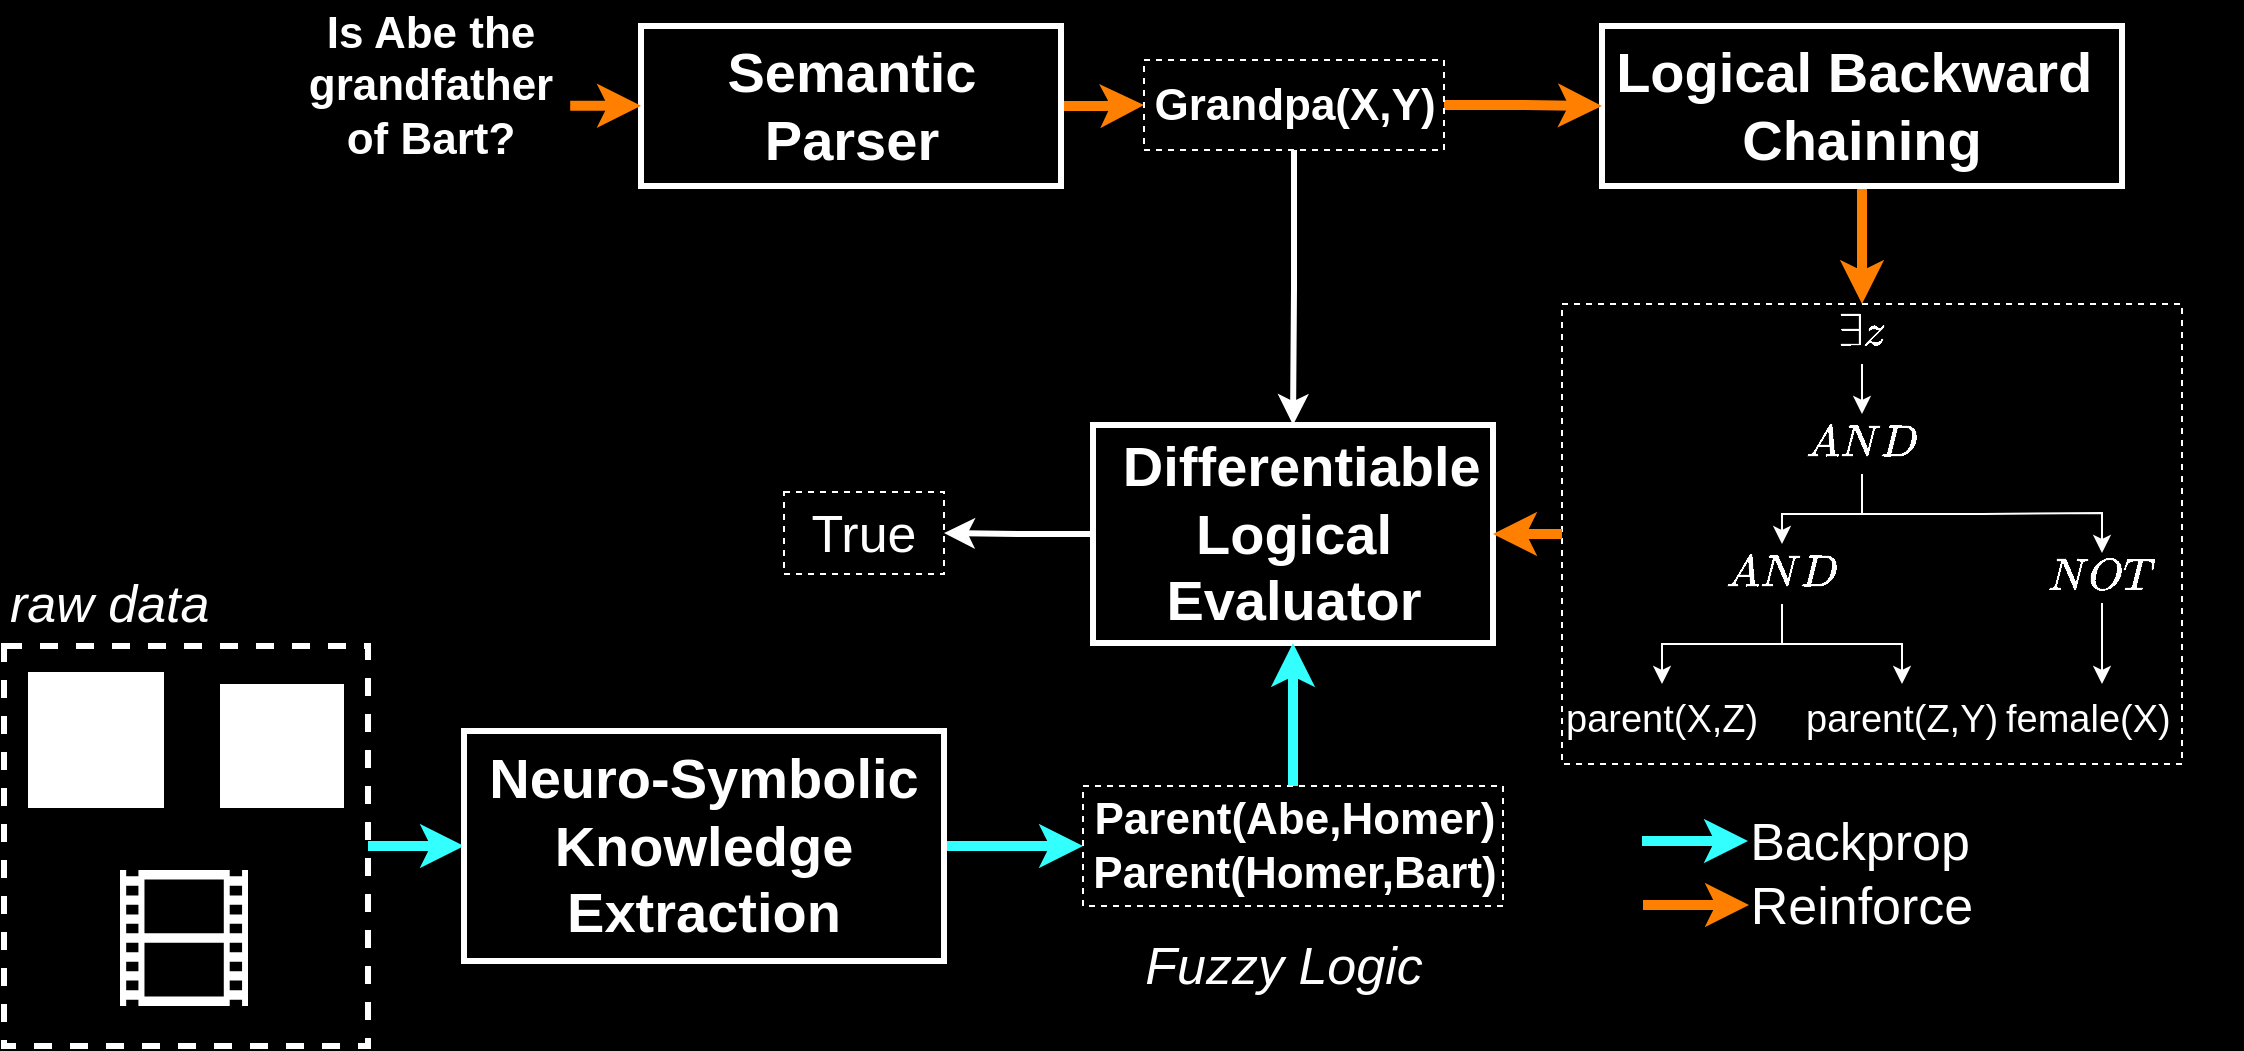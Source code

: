 <mxfile version="11.0.1" type="github"><diagram id="plw-VcRTVLMAbV0JPGE9" name="Page-1"><mxGraphModel dx="2794" dy="1083" grid="1" gridSize="10" guides="1" tooltips="1" connect="1" arrows="1" fold="1" page="1" pageScale="1" pageWidth="1100" pageHeight="850" background="#000000" math="1" shadow="0"><root><mxCell id="0"/><mxCell id="1" parent="0"/><mxCell id="OqlI1dgUHNDwAzk7WXVR-49" style="edgeStyle=orthogonalEdgeStyle;rounded=0;orthogonalLoop=1;jettySize=auto;html=1;exitX=1;exitY=0.5;exitDx=0;exitDy=0;strokeColor=#33FFFF;strokeWidth=5;fontSize=22;fontColor=#FFFFFF;" edge="1" parent="1" source="OqlI1dgUHNDwAzk7WXVR-20" target="OqlI1dgUHNDwAzk7WXVR-2"><mxGeometry relative="1" as="geometry"/></mxCell><mxCell id="OqlI1dgUHNDwAzk7WXVR-20" value="" style="rounded=0;whiteSpace=wrap;html=1;strokeColor=#FFFFFF;strokeWidth=3;fillColor=none;fontSize=28;dashed=1;" vertex="1" parent="1"><mxGeometry x="-140" y="460" width="182" height="200" as="geometry"/></mxCell><mxCell id="OqlI1dgUHNDwAzk7WXVR-63" style="edgeStyle=orthogonalEdgeStyle;rounded=0;orthogonalLoop=1;jettySize=auto;html=1;exitX=1;exitY=0.5;exitDx=0;exitDy=0;entryX=0;entryY=0.5;entryDx=0;entryDy=0;strokeColor=#33FFFF;strokeWidth=5;fontSize=26;fontColor=#FFFFFF;" edge="1" parent="1" source="OqlI1dgUHNDwAzk7WXVR-2" target="OqlI1dgUHNDwAzk7WXVR-60"><mxGeometry relative="1" as="geometry"/></mxCell><mxCell id="OqlI1dgUHNDwAzk7WXVR-2" value="&lt;b style=&quot;font-size: 28px;&quot;&gt;&lt;font style=&quot;font-size: 28px;&quot; color=&quot;#FFFFFF&quot;&gt;Neuro-Symbolic Knowledge Extraction&lt;br style=&quot;font-size: 28px;&quot;&gt;&lt;/font&gt;&lt;/b&gt;" style="rounded=0;whiteSpace=wrap;html=1;strokeColor=#FFFFFF;fillColor=none;strokeWidth=3;fontSize=28;" vertex="1" parent="1"><mxGeometry x="90" y="502.5" width="240" height="115" as="geometry"/></mxCell><mxCell id="OqlI1dgUHNDwAzk7WXVR-52" style="edgeStyle=orthogonalEdgeStyle;rounded=0;orthogonalLoop=1;jettySize=auto;html=1;exitX=1;exitY=0.5;exitDx=0;exitDy=0;entryX=0;entryY=0.5;entryDx=0;entryDy=0;strokeColor=#FF8000;strokeWidth=5;fontSize=22;fontColor=#FFFFFF;" edge="1" parent="1" source="OqlI1dgUHNDwAzk7WXVR-22" target="OqlI1dgUHNDwAzk7WXVR-50"><mxGeometry relative="1" as="geometry"/></mxCell><mxCell id="OqlI1dgUHNDwAzk7WXVR-22" value="&lt;font color=&quot;#FFFFFF&quot;&gt;&lt;b&gt;Semantic Parser&lt;/b&gt;&lt;/font&gt;&lt;b style=&quot;font-size: 28px&quot;&gt;&lt;font style=&quot;font-size: 28px&quot; color=&quot;#FFFFFF&quot;&gt;&lt;br style=&quot;font-size: 28px&quot;&gt;&lt;/font&gt;&lt;/b&gt;" style="rounded=0;whiteSpace=wrap;html=1;strokeColor=#FFFFFF;fillColor=none;strokeWidth=3;fontSize=28;" vertex="1" parent="1"><mxGeometry x="178.5" y="150" width="210" height="80" as="geometry"/></mxCell><mxCell id="OqlI1dgUHNDwAzk7WXVR-48" style="edgeStyle=orthogonalEdgeStyle;rounded=0;orthogonalLoop=1;jettySize=auto;html=1;exitX=0.5;exitY=1;exitDx=0;exitDy=0;entryX=0.5;entryY=0;entryDx=0;entryDy=0;strokeColor=#FF8000;strokeWidth=5;fontSize=22;fontColor=#FFFFFF;" edge="1" parent="1" source="OqlI1dgUHNDwAzk7WXVR-23" target="OqlI1dgUHNDwAzk7WXVR-27"><mxGeometry relative="1" as="geometry"/></mxCell><mxCell id="OqlI1dgUHNDwAzk7WXVR-23" value="&lt;font color=&quot;#FFFFFF&quot;&gt;&lt;b&gt;Logical Backward&amp;nbsp; Chaining&lt;/b&gt;&lt;/font&gt;&lt;b style=&quot;font-size: 28px&quot;&gt;&lt;font style=&quot;font-size: 28px&quot; color=&quot;#FFFFFF&quot;&gt;&lt;br style=&quot;font-size: 28px&quot;&gt;&lt;/font&gt;&lt;/b&gt;" style="rounded=0;whiteSpace=wrap;html=1;strokeColor=#FFFFFF;fillColor=none;strokeWidth=3;fontSize=28;" vertex="1" parent="1"><mxGeometry x="659" y="150" width="260" height="80" as="geometry"/></mxCell><mxCell id="OqlI1dgUHNDwAzk7WXVR-59" style="edgeStyle=orthogonalEdgeStyle;rounded=0;orthogonalLoop=1;jettySize=auto;html=1;exitX=0;exitY=0.5;exitDx=0;exitDy=0;entryX=1;entryY=0.5;entryDx=0;entryDy=0;strokeColor=#FFFFFF;strokeWidth=3;fontSize=26;fontColor=#FFFFFF;" edge="1" parent="1" source="OqlI1dgUHNDwAzk7WXVR-24" target="OqlI1dgUHNDwAzk7WXVR-58"><mxGeometry relative="1" as="geometry"/></mxCell><mxCell id="OqlI1dgUHNDwAzk7WXVR-24" value="&lt;font color=&quot;#FFFFFF&quot;&gt;&lt;b&gt;&amp;nbsp;Differentiable Logical Evaluator&lt;br&gt;&lt;/b&gt;&lt;/font&gt;" style="rounded=0;whiteSpace=wrap;html=1;strokeColor=#FFFFFF;fillColor=none;strokeWidth=3;fontSize=28;" vertex="1" parent="1"><mxGeometry x="404.5" y="349.5" width="200" height="109" as="geometry"/></mxCell><mxCell id="OqlI1dgUHNDwAzk7WXVR-25" value="Is Abe the &lt;br&gt;grandfather &lt;br&gt;of Bart?" style="text;html=1;fontSize=22;fontColor=#FFFFFF;fontStyle=1;align=center;verticalAlign=middle;" vertex="1" parent="1"><mxGeometry x="7" y="137.5" width="132" height="85" as="geometry"/></mxCell><mxCell id="OqlI1dgUHNDwAzk7WXVR-26" value="" style="group;dashed=1;strokeColor=none;fontColor=#FFFFFF;" vertex="1" connectable="0" parent="1"><mxGeometry x="639" y="289" width="340" height="280" as="geometry"/></mxCell><mxCell id="OqlI1dgUHNDwAzk7WXVR-27" value="$$\exists z $$" style="rounded=0;whiteSpace=wrap;html=1;fillColor=none;fontSize=19;strokeColor=none;fontColor=#FFFFFF;" vertex="1" parent="OqlI1dgUHNDwAzk7WXVR-26"><mxGeometry x="130" width="40" height="30" as="geometry"/></mxCell><mxCell id="OqlI1dgUHNDwAzk7WXVR-28" value="$$AND $$" style="rounded=0;whiteSpace=wrap;html=1;fillColor=none;fontSize=19;strokeColor=none;fontColor=#FFFFFF;" vertex="1" parent="OqlI1dgUHNDwAzk7WXVR-26"><mxGeometry x="130" y="55" width="40" height="30" as="geometry"/></mxCell><mxCell id="OqlI1dgUHNDwAzk7WXVR-29" style="edgeStyle=orthogonalEdgeStyle;rounded=0;orthogonalLoop=1;jettySize=auto;html=1;exitX=0.5;exitY=1;exitDx=0;exitDy=0;entryX=0.5;entryY=0;entryDx=0;entryDy=0;fontSize=19;strokeColor=#FFFFFF;fontColor=#FFFFFF;" edge="1" parent="OqlI1dgUHNDwAzk7WXVR-26" source="OqlI1dgUHNDwAzk7WXVR-27" target="OqlI1dgUHNDwAzk7WXVR-28"><mxGeometry relative="1" as="geometry"/></mxCell><mxCell id="OqlI1dgUHNDwAzk7WXVR-30" value="$$AND $$" style="rounded=0;whiteSpace=wrap;html=1;fillColor=none;fontSize=19;strokeColor=none;fontColor=#FFFFFF;" vertex="1" parent="OqlI1dgUHNDwAzk7WXVR-26"><mxGeometry x="90" y="120" width="40" height="30" as="geometry"/></mxCell><mxCell id="OqlI1dgUHNDwAzk7WXVR-31" style="edgeStyle=orthogonalEdgeStyle;rounded=0;orthogonalLoop=1;jettySize=auto;html=1;exitX=0.5;exitY=1;exitDx=0;exitDy=0;entryX=0.5;entryY=0;entryDx=0;entryDy=0;fontSize=19;strokeColor=#FFFFFF;fontColor=#FFFFFF;" edge="1" parent="OqlI1dgUHNDwAzk7WXVR-26" source="OqlI1dgUHNDwAzk7WXVR-28" target="OqlI1dgUHNDwAzk7WXVR-30"><mxGeometry relative="1" as="geometry"/></mxCell><mxCell id="OqlI1dgUHNDwAzk7WXVR-32" value="parent(X,Z)" style="text;html=1;fontSize=19;strokeColor=none;fontColor=#FFFFFF;" vertex="1" parent="OqlI1dgUHNDwAzk7WXVR-26"><mxGeometry y="190" width="100" height="40" as="geometry"/></mxCell><mxCell id="OqlI1dgUHNDwAzk7WXVR-33" style="edgeStyle=orthogonalEdgeStyle;rounded=0;orthogonalLoop=1;jettySize=auto;html=1;exitX=0.5;exitY=1;exitDx=0;exitDy=0;entryX=0.5;entryY=0;entryDx=0;entryDy=0;fontSize=19;strokeColor=#FFFFFF;fontColor=#FFFFFF;" edge="1" parent="OqlI1dgUHNDwAzk7WXVR-26" source="OqlI1dgUHNDwAzk7WXVR-30" target="OqlI1dgUHNDwAzk7WXVR-32"><mxGeometry relative="1" as="geometry"/></mxCell><mxCell id="OqlI1dgUHNDwAzk7WXVR-34" value="parent(Z,Y)" style="text;html=1;fontSize=19;strokeColor=none;fontColor=#FFFFFF;" vertex="1" parent="OqlI1dgUHNDwAzk7WXVR-26"><mxGeometry x="120" y="190" width="100" height="40" as="geometry"/></mxCell><mxCell id="OqlI1dgUHNDwAzk7WXVR-35" style="edgeStyle=orthogonalEdgeStyle;rounded=0;orthogonalLoop=1;jettySize=auto;html=1;exitX=0.5;exitY=1;exitDx=0;exitDy=0;entryX=0.5;entryY=0;entryDx=0;entryDy=0;fontSize=19;strokeColor=#FFFFFF;fontColor=#FFFFFF;" edge="1" parent="OqlI1dgUHNDwAzk7WXVR-26" source="OqlI1dgUHNDwAzk7WXVR-30" target="OqlI1dgUHNDwAzk7WXVR-34"><mxGeometry relative="1" as="geometry"/></mxCell><mxCell id="OqlI1dgUHNDwAzk7WXVR-36" value="$$NOT $$" style="rounded=0;whiteSpace=wrap;html=1;fillColor=none;fontSize=19;strokeColor=none;fontColor=#FFFFFF;" vertex="1" parent="OqlI1dgUHNDwAzk7WXVR-26"><mxGeometry x="250" y="124.5" width="40" height="25" as="geometry"/></mxCell><mxCell id="OqlI1dgUHNDwAzk7WXVR-37" style="edgeStyle=orthogonalEdgeStyle;rounded=0;orthogonalLoop=1;jettySize=auto;html=1;exitX=0.5;exitY=1;exitDx=0;exitDy=0;entryX=0.5;entryY=0;entryDx=0;entryDy=0;fontSize=19;strokeColor=#FFFFFF;fontColor=#FFFFFF;" edge="1" parent="OqlI1dgUHNDwAzk7WXVR-26" source="OqlI1dgUHNDwAzk7WXVR-28" target="OqlI1dgUHNDwAzk7WXVR-36"><mxGeometry relative="1" as="geometry"/></mxCell><mxCell id="OqlI1dgUHNDwAzk7WXVR-38" value="" style="rounded=0;whiteSpace=wrap;html=1;fillColor=none;fontSize=19;strokeColor=#FFFFFF;fontColor=#FFFFFF;dashed=1;" vertex="1" parent="OqlI1dgUHNDwAzk7WXVR-26"><mxGeometry width="310" height="230" as="geometry"/></mxCell><mxCell id="OqlI1dgUHNDwAzk7WXVR-39" value="female(X)" style="text;html=1;fontSize=19;strokeColor=none;fontColor=#FFFFFF;" vertex="1" parent="OqlI1dgUHNDwAzk7WXVR-26"><mxGeometry x="220" y="190" width="100" height="40" as="geometry"/></mxCell><mxCell id="OqlI1dgUHNDwAzk7WXVR-40" style="edgeStyle=orthogonalEdgeStyle;rounded=0;orthogonalLoop=1;jettySize=auto;html=1;exitX=0.5;exitY=1;exitDx=0;exitDy=0;fontSize=19;strokeColor=#FFFFFF;fontColor=#FFFFFF;" edge="1" parent="OqlI1dgUHNDwAzk7WXVR-26" source="OqlI1dgUHNDwAzk7WXVR-36" target="OqlI1dgUHNDwAzk7WXVR-39"><mxGeometry relative="1" as="geometry"/></mxCell><mxCell id="OqlI1dgUHNDwAzk7WXVR-64" style="edgeStyle=orthogonalEdgeStyle;rounded=0;orthogonalLoop=1;jettySize=auto;html=1;strokeColor=#33FFFF;strokeWidth=5;fontSize=22;fontColor=#FFFFFF;" edge="1" parent="OqlI1dgUHNDwAzk7WXVR-26"><mxGeometry relative="1" as="geometry"><mxPoint x="40" y="268.5" as="sourcePoint"/><mxPoint x="93" y="268.5" as="targetPoint"/></mxGeometry></mxCell><mxCell id="OqlI1dgUHNDwAzk7WXVR-65" value="Backprop" style="text;html=1;strokeColor=none;fillColor=none;align=center;verticalAlign=middle;whiteSpace=wrap;rounded=0;dashed=1;fontSize=26;fontColor=#FFFFFF;" vertex="1" parent="OqlI1dgUHNDwAzk7WXVR-26"><mxGeometry x="129" y="259" width="40" height="20" as="geometry"/></mxCell><mxCell id="OqlI1dgUHNDwAzk7WXVR-41" value="" style="shape=image;html=1;verticalAlign=top;verticalLabelPosition=bottom;labelBackgroundColor=#ffffff;imageAspect=0;aspect=fixed;image=https://cdn1.iconfinder.com/data/icons/ios-11-glyphs/30/stack_of_photos-128.png;dashed=1;strokeColor=#FFFFFF;strokeWidth=3;fillColor=none;fontSize=22;fontColor=#FFFFFF;imageBackground=#ffffff;imageBorder=none;" vertex="1" parent="1"><mxGeometry x="-128" y="473" width="68" height="68" as="geometry"/></mxCell><mxCell id="OqlI1dgUHNDwAzk7WXVR-42" value="" style="shadow=0;dashed=0;html=1;strokeColor=none;shape=mxgraph.mscae.general.video;fillColor=#FFFFFF;fontSize=22;fontColor=#FFFFFF;" vertex="1" parent="1"><mxGeometry x="-82" y="572" width="64" height="68" as="geometry"/></mxCell><mxCell id="OqlI1dgUHNDwAzk7WXVR-46" value="" style="shape=image;html=1;verticalAlign=top;verticalLabelPosition=bottom;labelBackgroundColor=#ffffff;imageAspect=0;aspect=fixed;image=https://cdn4.iconfinder.com/data/icons/school-line-8/27/E_learning-128.png;dashed=1;strokeColor=#FFFFFF;strokeWidth=21;fillColor=#FFFFFF;fontSize=22;fontColor=#FFFFFF;imageBackground=#ffffff;" vertex="1" parent="1"><mxGeometry x="-32" y="479" width="62" height="62" as="geometry"/></mxCell><mxCell id="OqlI1dgUHNDwAzk7WXVR-51" style="edgeStyle=orthogonalEdgeStyle;rounded=0;orthogonalLoop=1;jettySize=auto;html=1;exitX=1;exitY=0.5;exitDx=0;exitDy=0;strokeColor=#FF8000;strokeWidth=5;fontSize=22;fontColor=#FFFFFF;" edge="1" parent="1" source="OqlI1dgUHNDwAzk7WXVR-50" target="OqlI1dgUHNDwAzk7WXVR-23"><mxGeometry relative="1" as="geometry"><mxPoint x="609.286" y="189.857" as="sourcePoint"/></mxGeometry></mxCell><mxCell id="OqlI1dgUHNDwAzk7WXVR-54" style="edgeStyle=orthogonalEdgeStyle;rounded=0;orthogonalLoop=1;jettySize=auto;html=1;exitX=0.5;exitY=1;exitDx=0;exitDy=0;entryX=0.5;entryY=0;entryDx=0;entryDy=0;strokeColor=#FFFFFF;strokeWidth=3;fontSize=22;fontColor=#FFFFFF;" edge="1" parent="1" source="OqlI1dgUHNDwAzk7WXVR-50" target="OqlI1dgUHNDwAzk7WXVR-24"><mxGeometry relative="1" as="geometry"/></mxCell><mxCell id="OqlI1dgUHNDwAzk7WXVR-50" value="Grandpa(X,Y)" style="text;html=1;fontSize=22;fontColor=#FFFFFF;fontStyle=1;strokeColor=#FFFFFF;dashed=1;align=center;verticalAlign=middle;" vertex="1" parent="1"><mxGeometry x="430" y="167" width="150" height="45" as="geometry"/></mxCell><mxCell id="OqlI1dgUHNDwAzk7WXVR-55" style="rounded=0;orthogonalLoop=1;jettySize=auto;html=1;exitX=0;exitY=0.5;exitDx=0;exitDy=0;entryX=1;entryY=0.5;entryDx=0;entryDy=0;strokeColor=#FF8000;strokeWidth=5;fontSize=22;fontColor=#FFFFFF;" edge="1" parent="1" source="OqlI1dgUHNDwAzk7WXVR-38" target="OqlI1dgUHNDwAzk7WXVR-24"><mxGeometry relative="1" as="geometry"/></mxCell><mxCell id="OqlI1dgUHNDwAzk7WXVR-57" style="edgeStyle=orthogonalEdgeStyle;rounded=0;orthogonalLoop=1;jettySize=auto;html=1;exitX=1.031;exitY=0.616;exitDx=0;exitDy=0;entryX=0;entryY=0.5;entryDx=0;entryDy=0;strokeColor=#FF8000;strokeWidth=5;fontSize=22;fontColor=#FFFFFF;exitPerimeter=0;" edge="1" parent="1" source="OqlI1dgUHNDwAzk7WXVR-25" target="OqlI1dgUHNDwAzk7WXVR-22"><mxGeometry relative="1" as="geometry"><mxPoint x="398.857" y="199.857" as="sourcePoint"/><mxPoint x="440.286" y="199.857" as="targetPoint"/></mxGeometry></mxCell><mxCell id="OqlI1dgUHNDwAzk7WXVR-58" value="True" style="rounded=0;whiteSpace=wrap;html=1;strokeColor=#FFFFFF;fillColor=none;fontSize=26;dashed=1;fontColor=#FFFFFF;" vertex="1" parent="1"><mxGeometry x="250" y="383" width="80" height="41" as="geometry"/></mxCell><mxCell id="OqlI1dgUHNDwAzk7WXVR-62" style="edgeStyle=orthogonalEdgeStyle;rounded=0;orthogonalLoop=1;jettySize=auto;html=1;exitX=0.5;exitY=0;exitDx=0;exitDy=0;entryX=0.5;entryY=1;entryDx=0;entryDy=0;strokeColor=#33FFFF;strokeWidth=5;fontSize=26;fontColor=#FFFFFF;" edge="1" parent="1" source="OqlI1dgUHNDwAzk7WXVR-60" target="OqlI1dgUHNDwAzk7WXVR-24"><mxGeometry relative="1" as="geometry"/></mxCell><mxCell id="OqlI1dgUHNDwAzk7WXVR-60" value="Parent(Abe,Homer)&lt;br&gt;&lt;div&gt;Parent(Homer,Bart)&lt;/div&gt;" style="text;html=1;fontSize=22;fontColor=#FFFFFF;fontStyle=1;strokeColor=#FFFFFF;dashed=1;align=center;verticalAlign=middle;" vertex="1" parent="1"><mxGeometry x="399.5" y="530" width="210" height="60" as="geometry"/></mxCell><mxCell id="OqlI1dgUHNDwAzk7WXVR-68" style="edgeStyle=orthogonalEdgeStyle;rounded=0;orthogonalLoop=1;jettySize=auto;html=1;strokeColor=#FF8000;strokeWidth=5;fontSize=22;fontColor=#FFFFFF;" edge="1" parent="1"><mxGeometry relative="1" as="geometry"><mxPoint x="679.5" y="589.5" as="sourcePoint"/><mxPoint x="732.5" y="589.5" as="targetPoint"/></mxGeometry></mxCell><mxCell id="OqlI1dgUHNDwAzk7WXVR-69" value="Reinforce" style="text;html=1;strokeColor=none;fillColor=none;align=center;verticalAlign=middle;whiteSpace=wrap;rounded=0;dashed=1;fontSize=26;fontColor=#FFFFFF;" vertex="1" parent="1"><mxGeometry x="768.5" y="580" width="40" height="20" as="geometry"/></mxCell><mxCell id="OqlI1dgUHNDwAzk7WXVR-70" value="Fuzzy Logic" style="text;html=1;strokeColor=none;fillColor=none;align=center;verticalAlign=middle;whiteSpace=wrap;rounded=0;dashed=1;fontSize=26;fontColor=#FFFFFF;fontStyle=2" vertex="1" parent="1"><mxGeometry x="420" y="610" width="160" height="20" as="geometry"/></mxCell><mxCell id="OqlI1dgUHNDwAzk7WXVR-73" value="raw data" style="text;html=1;strokeColor=none;fillColor=none;align=left;verticalAlign=middle;whiteSpace=wrap;rounded=0;dashed=1;fontSize=26;fontColor=#FFFFFF;fontStyle=2" vertex="1" parent="1"><mxGeometry x="-139" y="429" width="214" height="20" as="geometry"/></mxCell></root></mxGraphModel></diagram></mxfile>